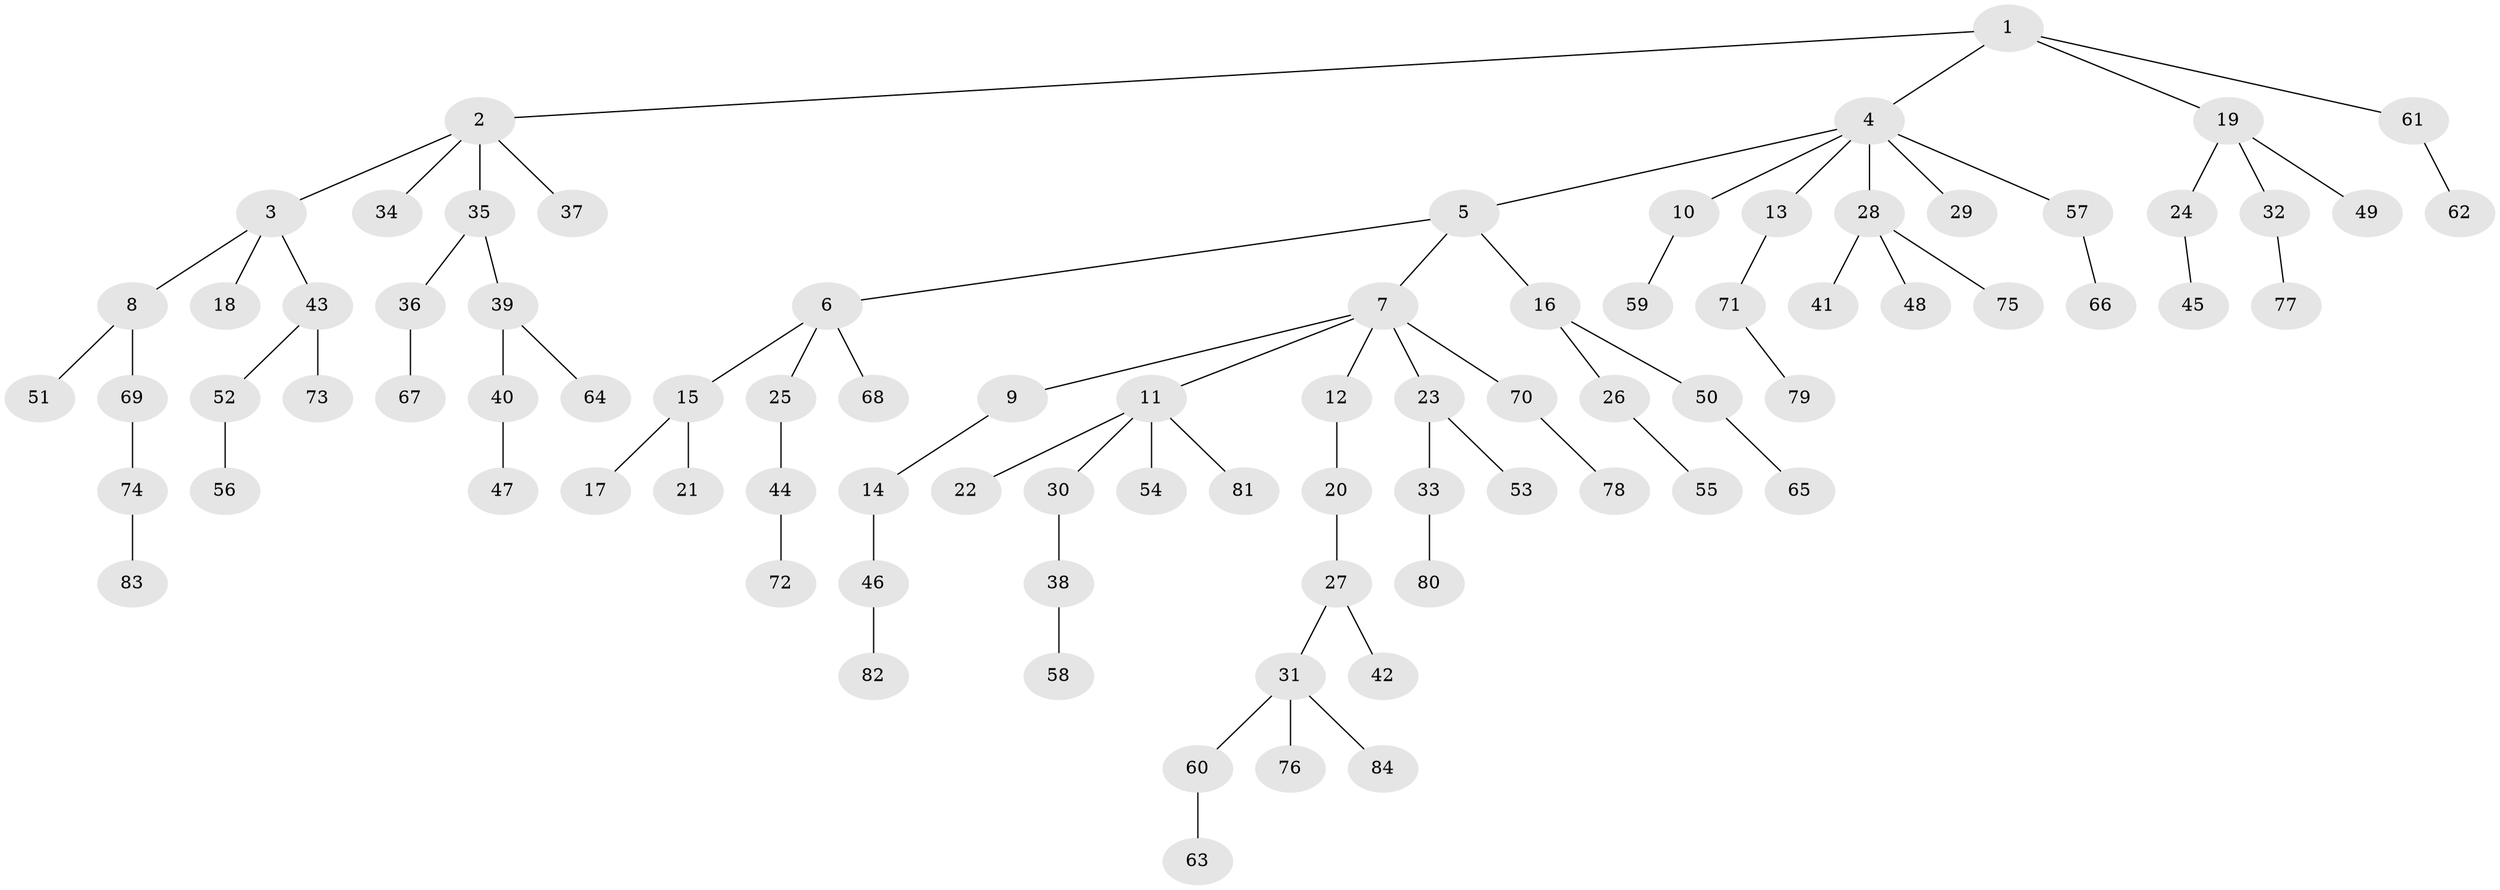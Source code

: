 // Generated by graph-tools (version 1.1) at 2025/02/03/09/25 03:02:22]
// undirected, 84 vertices, 83 edges
graph export_dot {
graph [start="1"]
  node [color=gray90,style=filled];
  1;
  2;
  3;
  4;
  5;
  6;
  7;
  8;
  9;
  10;
  11;
  12;
  13;
  14;
  15;
  16;
  17;
  18;
  19;
  20;
  21;
  22;
  23;
  24;
  25;
  26;
  27;
  28;
  29;
  30;
  31;
  32;
  33;
  34;
  35;
  36;
  37;
  38;
  39;
  40;
  41;
  42;
  43;
  44;
  45;
  46;
  47;
  48;
  49;
  50;
  51;
  52;
  53;
  54;
  55;
  56;
  57;
  58;
  59;
  60;
  61;
  62;
  63;
  64;
  65;
  66;
  67;
  68;
  69;
  70;
  71;
  72;
  73;
  74;
  75;
  76;
  77;
  78;
  79;
  80;
  81;
  82;
  83;
  84;
  1 -- 2;
  1 -- 4;
  1 -- 19;
  1 -- 61;
  2 -- 3;
  2 -- 34;
  2 -- 35;
  2 -- 37;
  3 -- 8;
  3 -- 18;
  3 -- 43;
  4 -- 5;
  4 -- 10;
  4 -- 13;
  4 -- 28;
  4 -- 29;
  4 -- 57;
  5 -- 6;
  5 -- 7;
  5 -- 16;
  6 -- 15;
  6 -- 25;
  6 -- 68;
  7 -- 9;
  7 -- 11;
  7 -- 12;
  7 -- 23;
  7 -- 70;
  8 -- 51;
  8 -- 69;
  9 -- 14;
  10 -- 59;
  11 -- 22;
  11 -- 30;
  11 -- 54;
  11 -- 81;
  12 -- 20;
  13 -- 71;
  14 -- 46;
  15 -- 17;
  15 -- 21;
  16 -- 26;
  16 -- 50;
  19 -- 24;
  19 -- 32;
  19 -- 49;
  20 -- 27;
  23 -- 33;
  23 -- 53;
  24 -- 45;
  25 -- 44;
  26 -- 55;
  27 -- 31;
  27 -- 42;
  28 -- 41;
  28 -- 48;
  28 -- 75;
  30 -- 38;
  31 -- 60;
  31 -- 76;
  31 -- 84;
  32 -- 77;
  33 -- 80;
  35 -- 36;
  35 -- 39;
  36 -- 67;
  38 -- 58;
  39 -- 40;
  39 -- 64;
  40 -- 47;
  43 -- 52;
  43 -- 73;
  44 -- 72;
  46 -- 82;
  50 -- 65;
  52 -- 56;
  57 -- 66;
  60 -- 63;
  61 -- 62;
  69 -- 74;
  70 -- 78;
  71 -- 79;
  74 -- 83;
}
